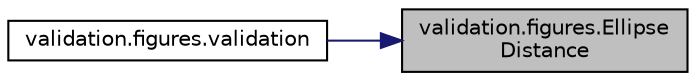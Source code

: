 digraph "validation.figures.EllipseDistance"
{
 // INTERACTIVE_SVG=YES
 // LATEX_PDF_SIZE
  edge [fontname="Helvetica",fontsize="10",labelfontname="Helvetica",labelfontsize="10"];
  node [fontname="Helvetica",fontsize="10",shape=record];
  rankdir="RL";
  Node1 [label="validation.figures.Ellipse\lDistance",height=0.2,width=0.4,color="black", fillcolor="grey75", style="filled", fontcolor="black",tooltip=" "];
  Node1 -> Node2 [dir="back",color="midnightblue",fontsize="10",style="solid",fontname="Helvetica"];
  Node2 [label="validation.figures.validation",height=0.2,width=0.4,color="black", fillcolor="white", style="filled",URL="$namespacevalidation_1_1figures.html#acba1cf323987f6ac9397f5224f358933",tooltip=" "];
}
